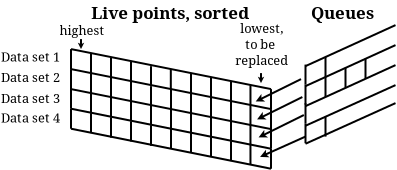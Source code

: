 <?xml version="1.0" encoding="UTF-8"?>
<dia:diagram xmlns:dia="http://www.lysator.liu.se/~alla/dia/">
  <dia:layer name="Background" visible="true" active="true">
    <dia:object type="Standard - Line" version="0" id="O0">
      <dia:attribute name="obj_pos">
        <dia:point val="0.5,1.5"/>
      </dia:attribute>
      <dia:attribute name="obj_bb">
        <dia:rectangle val="0.441,1.441;10.559,3.559"/>
      </dia:attribute>
      <dia:attribute name="conn_endpoints">
        <dia:point val="0.5,1.5"/>
        <dia:point val="10.5,3.5"/>
      </dia:attribute>
      <dia:attribute name="numcp">
        <dia:int val="1"/>
      </dia:attribute>
    </dia:object>
    <dia:object type="Standard - Line" version="0" id="O1">
      <dia:attribute name="obj_pos">
        <dia:point val="0.5,2.5"/>
      </dia:attribute>
      <dia:attribute name="obj_bb">
        <dia:rectangle val="0.441,2.441;10.559,4.559"/>
      </dia:attribute>
      <dia:attribute name="conn_endpoints">
        <dia:point val="0.5,2.5"/>
        <dia:point val="10.5,4.5"/>
      </dia:attribute>
      <dia:attribute name="numcp">
        <dia:int val="1"/>
      </dia:attribute>
    </dia:object>
    <dia:object type="Standard - Line" version="0" id="O2">
      <dia:attribute name="obj_pos">
        <dia:point val="0.5,1.5"/>
      </dia:attribute>
      <dia:attribute name="obj_bb">
        <dia:rectangle val="0.45,1.45;0.55,2.55"/>
      </dia:attribute>
      <dia:attribute name="conn_endpoints">
        <dia:point val="0.5,1.5"/>
        <dia:point val="0.5,2.5"/>
      </dia:attribute>
      <dia:attribute name="numcp">
        <dia:int val="2"/>
      </dia:attribute>
    </dia:object>
    <dia:object type="Standard - Line" version="0" id="O3">
      <dia:attribute name="obj_pos">
        <dia:point val="2.5,1.945"/>
      </dia:attribute>
      <dia:attribute name="obj_bb">
        <dia:rectangle val="2.45,1.895;2.55,2.995"/>
      </dia:attribute>
      <dia:attribute name="conn_endpoints">
        <dia:point val="2.5,1.945"/>
        <dia:point val="2.5,2.945"/>
      </dia:attribute>
      <dia:attribute name="numcp">
        <dia:int val="2"/>
      </dia:attribute>
    </dia:object>
    <dia:object type="Standard - Line" version="0" id="O4">
      <dia:attribute name="obj_pos">
        <dia:point val="5.491,2.5"/>
      </dia:attribute>
      <dia:attribute name="obj_bb">
        <dia:rectangle val="5.441,2.45;5.541,3.55"/>
      </dia:attribute>
      <dia:attribute name="conn_endpoints">
        <dia:point val="5.491,2.5"/>
        <dia:point val="5.491,3.5"/>
      </dia:attribute>
      <dia:attribute name="numcp">
        <dia:int val="2"/>
      </dia:attribute>
    </dia:object>
    <dia:object type="Standard - Line" version="0" id="O5">
      <dia:attribute name="obj_pos">
        <dia:point val="7.5,2.918"/>
      </dia:attribute>
      <dia:attribute name="obj_bb">
        <dia:rectangle val="7.45,2.868;7.55,3.968"/>
      </dia:attribute>
      <dia:attribute name="conn_endpoints">
        <dia:point val="7.5,2.918"/>
        <dia:point val="7.5,3.918"/>
      </dia:attribute>
      <dia:attribute name="numcp">
        <dia:int val="2"/>
      </dia:attribute>
    </dia:object>
    <dia:object type="Standard - Line" version="0" id="O6">
      <dia:attribute name="obj_pos">
        <dia:point val="10.5,3.5"/>
      </dia:attribute>
      <dia:attribute name="obj_bb">
        <dia:rectangle val="10.45,3.45;10.55,4.55"/>
      </dia:attribute>
      <dia:attribute name="conn_endpoints">
        <dia:point val="10.5,3.5"/>
        <dia:point val="10.5,4.5"/>
      </dia:attribute>
      <dia:attribute name="numcp">
        <dia:int val="2"/>
      </dia:attribute>
    </dia:object>
    <dia:object type="Standard - Line" version="0" id="O7">
      <dia:attribute name="obj_pos">
        <dia:point val="1.5,1.718"/>
      </dia:attribute>
      <dia:attribute name="obj_bb">
        <dia:rectangle val="1.45,1.668;1.55,2.768"/>
      </dia:attribute>
      <dia:attribute name="conn_endpoints">
        <dia:point val="1.5,1.718"/>
        <dia:point val="1.5,2.718"/>
      </dia:attribute>
      <dia:attribute name="numcp">
        <dia:int val="2"/>
      </dia:attribute>
    </dia:object>
    <dia:object type="Standard - Line" version="0" id="O8">
      <dia:attribute name="obj_pos">
        <dia:point val="3.5,2.136"/>
      </dia:attribute>
      <dia:attribute name="obj_bb">
        <dia:rectangle val="3.45,2.086;3.55,3.186"/>
      </dia:attribute>
      <dia:attribute name="conn_endpoints">
        <dia:point val="3.5,2.136"/>
        <dia:point val="3.5,3.136"/>
      </dia:attribute>
      <dia:attribute name="numcp">
        <dia:int val="2"/>
      </dia:attribute>
    </dia:object>
    <dia:object type="Standard - Line" version="0" id="O9">
      <dia:attribute name="obj_pos">
        <dia:point val="4.5,2.354"/>
      </dia:attribute>
      <dia:attribute name="obj_bb">
        <dia:rectangle val="4.45,2.304;4.55,3.404"/>
      </dia:attribute>
      <dia:attribute name="conn_endpoints">
        <dia:point val="4.5,2.354"/>
        <dia:point val="4.5,3.354"/>
      </dia:attribute>
      <dia:attribute name="numcp">
        <dia:int val="2"/>
      </dia:attribute>
    </dia:object>
    <dia:object type="Standard - Line" version="0" id="O10">
      <dia:attribute name="obj_pos">
        <dia:point val="6.5,2.7"/>
      </dia:attribute>
      <dia:attribute name="obj_bb">
        <dia:rectangle val="6.45,2.65;6.55,3.75"/>
      </dia:attribute>
      <dia:attribute name="conn_endpoints">
        <dia:point val="6.5,2.7"/>
        <dia:point val="6.5,3.7"/>
      </dia:attribute>
      <dia:attribute name="numcp">
        <dia:int val="2"/>
      </dia:attribute>
    </dia:object>
    <dia:object type="Standard - Line" version="0" id="O11">
      <dia:attribute name="obj_pos">
        <dia:point val="8.5,3.118"/>
      </dia:attribute>
      <dia:attribute name="obj_bb">
        <dia:rectangle val="8.45,3.068;8.55,4.168"/>
      </dia:attribute>
      <dia:attribute name="conn_endpoints">
        <dia:point val="8.5,3.118"/>
        <dia:point val="8.5,4.118"/>
      </dia:attribute>
      <dia:attribute name="numcp">
        <dia:int val="2"/>
      </dia:attribute>
    </dia:object>
    <dia:object type="Standard - Line" version="0" id="O12">
      <dia:attribute name="obj_pos">
        <dia:point val="9.473,3.309"/>
      </dia:attribute>
      <dia:attribute name="obj_bb">
        <dia:rectangle val="9.423,3.259;9.523,4.359"/>
      </dia:attribute>
      <dia:attribute name="conn_endpoints">
        <dia:point val="9.473,3.309"/>
        <dia:point val="9.473,4.309"/>
      </dia:attribute>
      <dia:attribute name="numcp">
        <dia:int val="2"/>
      </dia:attribute>
    </dia:object>
    <dia:object type="Standard - Text" version="1" id="O13">
      <dia:attribute name="obj_pos">
        <dia:point val="5.5,0"/>
      </dia:attribute>
      <dia:attribute name="obj_bb">
        <dia:rectangle val="1.099,-0.795;9.901,0.2"/>
      </dia:attribute>
      <dia:attribute name="text">
        <dia:composite type="text">
          <dia:attribute name="string">
            <dia:string>#Live points, sorted#</dia:string>
          </dia:attribute>
          <dia:attribute name="font">
            <dia:font family="serif" style="80" name="Times-Bold"/>
          </dia:attribute>
          <dia:attribute name="height">
            <dia:real val="1.058"/>
          </dia:attribute>
          <dia:attribute name="pos">
            <dia:point val="5.5,0"/>
          </dia:attribute>
          <dia:attribute name="color">
            <dia:color val="#000000"/>
          </dia:attribute>
          <dia:attribute name="alignment">
            <dia:enum val="1"/>
          </dia:attribute>
        </dia:composite>
      </dia:attribute>
      <dia:attribute name="valign">
        <dia:enum val="3"/>
      </dia:attribute>
    </dia:object>
    <dia:object type="Standard - Line" version="0" id="O14">
      <dia:attribute name="obj_pos">
        <dia:point val="0.5,3.5"/>
      </dia:attribute>
      <dia:attribute name="obj_bb">
        <dia:rectangle val="0.441,3.441;10.559,5.559"/>
      </dia:attribute>
      <dia:attribute name="conn_endpoints">
        <dia:point val="0.5,3.5"/>
        <dia:point val="10.5,5.5"/>
      </dia:attribute>
      <dia:attribute name="numcp">
        <dia:int val="1"/>
      </dia:attribute>
    </dia:object>
    <dia:object type="Standard - Line" version="0" id="O15">
      <dia:attribute name="obj_pos">
        <dia:point val="0.5,2.5"/>
      </dia:attribute>
      <dia:attribute name="obj_bb">
        <dia:rectangle val="0.45,2.45;0.55,3.55"/>
      </dia:attribute>
      <dia:attribute name="conn_endpoints">
        <dia:point val="0.5,2.5"/>
        <dia:point val="0.5,3.5"/>
      </dia:attribute>
      <dia:attribute name="numcp">
        <dia:int val="2"/>
      </dia:attribute>
    </dia:object>
    <dia:object type="Standard - Line" version="0" id="O16">
      <dia:attribute name="obj_pos">
        <dia:point val="2.5,2.945"/>
      </dia:attribute>
      <dia:attribute name="obj_bb">
        <dia:rectangle val="2.45,2.895;2.55,3.995"/>
      </dia:attribute>
      <dia:attribute name="conn_endpoints">
        <dia:point val="2.5,2.945"/>
        <dia:point val="2.5,3.945"/>
      </dia:attribute>
      <dia:attribute name="numcp">
        <dia:int val="2"/>
      </dia:attribute>
    </dia:object>
    <dia:object type="Standard - Line" version="0" id="O17">
      <dia:attribute name="obj_pos">
        <dia:point val="5.5,3.5"/>
      </dia:attribute>
      <dia:attribute name="obj_bb">
        <dia:rectangle val="5.45,3.45;5.55,4.55"/>
      </dia:attribute>
      <dia:attribute name="conn_endpoints">
        <dia:point val="5.5,3.5"/>
        <dia:point val="5.5,4.5"/>
      </dia:attribute>
      <dia:attribute name="numcp">
        <dia:int val="2"/>
      </dia:attribute>
      <dia:connections>
        <dia:connection handle="0" to="O1" connection="0"/>
        <dia:connection handle="1" to="O14" connection="0"/>
      </dia:connections>
    </dia:object>
    <dia:object type="Standard - Line" version="0" id="O18">
      <dia:attribute name="obj_pos">
        <dia:point val="7.5,3.918"/>
      </dia:attribute>
      <dia:attribute name="obj_bb">
        <dia:rectangle val="7.45,3.868;7.55,4.968"/>
      </dia:attribute>
      <dia:attribute name="conn_endpoints">
        <dia:point val="7.5,3.918"/>
        <dia:point val="7.5,4.918"/>
      </dia:attribute>
      <dia:attribute name="numcp">
        <dia:int val="2"/>
      </dia:attribute>
    </dia:object>
    <dia:object type="Standard - Line" version="0" id="O19">
      <dia:attribute name="obj_pos">
        <dia:point val="10.5,4.5"/>
      </dia:attribute>
      <dia:attribute name="obj_bb">
        <dia:rectangle val="10.45,4.45;10.55,5.55"/>
      </dia:attribute>
      <dia:attribute name="conn_endpoints">
        <dia:point val="10.5,4.5"/>
        <dia:point val="10.5,5.5"/>
      </dia:attribute>
      <dia:attribute name="numcp">
        <dia:int val="2"/>
      </dia:attribute>
    </dia:object>
    <dia:object type="Standard - Line" version="0" id="O20">
      <dia:attribute name="obj_pos">
        <dia:point val="1.5,2.718"/>
      </dia:attribute>
      <dia:attribute name="obj_bb">
        <dia:rectangle val="1.45,2.668;1.55,3.768"/>
      </dia:attribute>
      <dia:attribute name="conn_endpoints">
        <dia:point val="1.5,2.718"/>
        <dia:point val="1.5,3.718"/>
      </dia:attribute>
      <dia:attribute name="numcp">
        <dia:int val="2"/>
      </dia:attribute>
    </dia:object>
    <dia:object type="Standard - Line" version="0" id="O21">
      <dia:attribute name="obj_pos">
        <dia:point val="3.5,3.136"/>
      </dia:attribute>
      <dia:attribute name="obj_bb">
        <dia:rectangle val="3.45,3.086;3.55,4.186"/>
      </dia:attribute>
      <dia:attribute name="conn_endpoints">
        <dia:point val="3.5,3.136"/>
        <dia:point val="3.5,4.136"/>
      </dia:attribute>
      <dia:attribute name="numcp">
        <dia:int val="2"/>
      </dia:attribute>
    </dia:object>
    <dia:object type="Standard - Line" version="0" id="O22">
      <dia:attribute name="obj_pos">
        <dia:point val="4.5,3.354"/>
      </dia:attribute>
      <dia:attribute name="obj_bb">
        <dia:rectangle val="4.45,3.304;4.55,4.404"/>
      </dia:attribute>
      <dia:attribute name="conn_endpoints">
        <dia:point val="4.5,3.354"/>
        <dia:point val="4.5,4.354"/>
      </dia:attribute>
      <dia:attribute name="numcp">
        <dia:int val="2"/>
      </dia:attribute>
    </dia:object>
    <dia:object type="Standard - Line" version="0" id="O23">
      <dia:attribute name="obj_pos">
        <dia:point val="6.5,3.7"/>
      </dia:attribute>
      <dia:attribute name="obj_bb">
        <dia:rectangle val="6.45,3.65;6.55,4.75"/>
      </dia:attribute>
      <dia:attribute name="conn_endpoints">
        <dia:point val="6.5,3.7"/>
        <dia:point val="6.5,4.7"/>
      </dia:attribute>
      <dia:attribute name="numcp">
        <dia:int val="2"/>
      </dia:attribute>
    </dia:object>
    <dia:object type="Standard - Line" version="0" id="O24">
      <dia:attribute name="obj_pos">
        <dia:point val="8.5,4.118"/>
      </dia:attribute>
      <dia:attribute name="obj_bb">
        <dia:rectangle val="8.45,4.068;8.55,5.168"/>
      </dia:attribute>
      <dia:attribute name="conn_endpoints">
        <dia:point val="8.5,4.118"/>
        <dia:point val="8.5,5.118"/>
      </dia:attribute>
      <dia:attribute name="numcp">
        <dia:int val="2"/>
      </dia:attribute>
    </dia:object>
    <dia:object type="Standard - Line" version="0" id="O25">
      <dia:attribute name="obj_pos">
        <dia:point val="9.473,4.309"/>
      </dia:attribute>
      <dia:attribute name="obj_bb">
        <dia:rectangle val="9.423,4.259;9.523,5.359"/>
      </dia:attribute>
      <dia:attribute name="conn_endpoints">
        <dia:point val="9.473,4.309"/>
        <dia:point val="9.473,5.309"/>
      </dia:attribute>
      <dia:attribute name="numcp">
        <dia:int val="2"/>
      </dia:attribute>
    </dia:object>
    <dia:object type="Standard - Line" version="0" id="O26">
      <dia:attribute name="obj_pos">
        <dia:point val="0.5,4.482"/>
      </dia:attribute>
      <dia:attribute name="obj_bb">
        <dia:rectangle val="0.441,4.423;10.559,6.541"/>
      </dia:attribute>
      <dia:attribute name="conn_endpoints">
        <dia:point val="0.5,4.482"/>
        <dia:point val="10.5,6.482"/>
      </dia:attribute>
      <dia:attribute name="numcp">
        <dia:int val="1"/>
      </dia:attribute>
    </dia:object>
    <dia:object type="Standard - Line" version="0" id="O27">
      <dia:attribute name="obj_pos">
        <dia:point val="0.5,3.482"/>
      </dia:attribute>
      <dia:attribute name="obj_bb">
        <dia:rectangle val="0.45,3.432;0.55,4.532"/>
      </dia:attribute>
      <dia:attribute name="conn_endpoints">
        <dia:point val="0.5,3.482"/>
        <dia:point val="0.5,4.482"/>
      </dia:attribute>
      <dia:attribute name="numcp">
        <dia:int val="2"/>
      </dia:attribute>
    </dia:object>
    <dia:object type="Standard - Line" version="0" id="O28">
      <dia:attribute name="obj_pos">
        <dia:point val="2.5,3.927"/>
      </dia:attribute>
      <dia:attribute name="obj_bb">
        <dia:rectangle val="2.45,3.877;2.55,4.977"/>
      </dia:attribute>
      <dia:attribute name="conn_endpoints">
        <dia:point val="2.5,3.927"/>
        <dia:point val="2.5,4.927"/>
      </dia:attribute>
      <dia:attribute name="numcp">
        <dia:int val="2"/>
      </dia:attribute>
    </dia:object>
    <dia:object type="Standard - Line" version="0" id="O29">
      <dia:attribute name="obj_pos">
        <dia:point val="5.5,4.482"/>
      </dia:attribute>
      <dia:attribute name="obj_bb">
        <dia:rectangle val="5.45,4.432;5.55,5.532"/>
      </dia:attribute>
      <dia:attribute name="conn_endpoints">
        <dia:point val="5.5,4.482"/>
        <dia:point val="5.5,5.482"/>
      </dia:attribute>
      <dia:attribute name="numcp">
        <dia:int val="2"/>
      </dia:attribute>
      <dia:connections>
        <dia:connection handle="1" to="O26" connection="0"/>
      </dia:connections>
    </dia:object>
    <dia:object type="Standard - Line" version="0" id="O30">
      <dia:attribute name="obj_pos">
        <dia:point val="7.5,4.9"/>
      </dia:attribute>
      <dia:attribute name="obj_bb">
        <dia:rectangle val="7.45,4.85;7.55,5.95"/>
      </dia:attribute>
      <dia:attribute name="conn_endpoints">
        <dia:point val="7.5,4.9"/>
        <dia:point val="7.5,5.9"/>
      </dia:attribute>
      <dia:attribute name="numcp">
        <dia:int val="2"/>
      </dia:attribute>
    </dia:object>
    <dia:object type="Standard - Line" version="0" id="O31">
      <dia:attribute name="obj_pos">
        <dia:point val="10.5,5.482"/>
      </dia:attribute>
      <dia:attribute name="obj_bb">
        <dia:rectangle val="10.45,5.432;10.55,6.532"/>
      </dia:attribute>
      <dia:attribute name="conn_endpoints">
        <dia:point val="10.5,5.482"/>
        <dia:point val="10.5,6.482"/>
      </dia:attribute>
      <dia:attribute name="numcp">
        <dia:int val="2"/>
      </dia:attribute>
    </dia:object>
    <dia:object type="Standard - Line" version="0" id="O32">
      <dia:attribute name="obj_pos">
        <dia:point val="1.5,3.7"/>
      </dia:attribute>
      <dia:attribute name="obj_bb">
        <dia:rectangle val="1.45,3.65;1.55,4.75"/>
      </dia:attribute>
      <dia:attribute name="conn_endpoints">
        <dia:point val="1.5,3.7"/>
        <dia:point val="1.5,4.7"/>
      </dia:attribute>
      <dia:attribute name="numcp">
        <dia:int val="2"/>
      </dia:attribute>
    </dia:object>
    <dia:object type="Standard - Line" version="0" id="O33">
      <dia:attribute name="obj_pos">
        <dia:point val="3.5,4.118"/>
      </dia:attribute>
      <dia:attribute name="obj_bb">
        <dia:rectangle val="3.45,4.068;3.55,5.168"/>
      </dia:attribute>
      <dia:attribute name="conn_endpoints">
        <dia:point val="3.5,4.118"/>
        <dia:point val="3.5,5.118"/>
      </dia:attribute>
      <dia:attribute name="numcp">
        <dia:int val="2"/>
      </dia:attribute>
    </dia:object>
    <dia:object type="Standard - Line" version="0" id="O34">
      <dia:attribute name="obj_pos">
        <dia:point val="4.5,4.336"/>
      </dia:attribute>
      <dia:attribute name="obj_bb">
        <dia:rectangle val="4.45,4.286;4.55,5.386"/>
      </dia:attribute>
      <dia:attribute name="conn_endpoints">
        <dia:point val="4.5,4.336"/>
        <dia:point val="4.5,5.336"/>
      </dia:attribute>
      <dia:attribute name="numcp">
        <dia:int val="2"/>
      </dia:attribute>
    </dia:object>
    <dia:object type="Standard - Line" version="0" id="O35">
      <dia:attribute name="obj_pos">
        <dia:point val="6.5,4.682"/>
      </dia:attribute>
      <dia:attribute name="obj_bb">
        <dia:rectangle val="6.45,4.632;6.55,5.732"/>
      </dia:attribute>
      <dia:attribute name="conn_endpoints">
        <dia:point val="6.5,4.682"/>
        <dia:point val="6.5,5.682"/>
      </dia:attribute>
      <dia:attribute name="numcp">
        <dia:int val="2"/>
      </dia:attribute>
    </dia:object>
    <dia:object type="Standard - Line" version="0" id="O36">
      <dia:attribute name="obj_pos">
        <dia:point val="8.5,5.1"/>
      </dia:attribute>
      <dia:attribute name="obj_bb">
        <dia:rectangle val="8.45,5.05;8.55,6.15"/>
      </dia:attribute>
      <dia:attribute name="conn_endpoints">
        <dia:point val="8.5,5.1"/>
        <dia:point val="8.5,6.1"/>
      </dia:attribute>
      <dia:attribute name="numcp">
        <dia:int val="2"/>
      </dia:attribute>
    </dia:object>
    <dia:object type="Standard - Line" version="0" id="O37">
      <dia:attribute name="obj_pos">
        <dia:point val="9.473,5.291"/>
      </dia:attribute>
      <dia:attribute name="obj_bb">
        <dia:rectangle val="9.423,5.241;9.523,6.341"/>
      </dia:attribute>
      <dia:attribute name="conn_endpoints">
        <dia:point val="9.473,5.291"/>
        <dia:point val="9.473,6.291"/>
      </dia:attribute>
      <dia:attribute name="numcp">
        <dia:int val="2"/>
      </dia:attribute>
    </dia:object>
    <dia:object type="Standard - Line" version="0" id="O38">
      <dia:attribute name="obj_pos">
        <dia:point val="0.5,5.482"/>
      </dia:attribute>
      <dia:attribute name="obj_bb">
        <dia:rectangle val="0.441,5.423;10.559,7.541"/>
      </dia:attribute>
      <dia:attribute name="conn_endpoints">
        <dia:point val="0.5,5.482"/>
        <dia:point val="10.5,7.482"/>
      </dia:attribute>
      <dia:attribute name="numcp">
        <dia:int val="1"/>
      </dia:attribute>
    </dia:object>
    <dia:object type="Standard - Line" version="0" id="O39">
      <dia:attribute name="obj_pos">
        <dia:point val="0.5,4.482"/>
      </dia:attribute>
      <dia:attribute name="obj_bb">
        <dia:rectangle val="0.45,4.432;0.55,5.532"/>
      </dia:attribute>
      <dia:attribute name="conn_endpoints">
        <dia:point val="0.5,4.482"/>
        <dia:point val="0.5,5.482"/>
      </dia:attribute>
      <dia:attribute name="numcp">
        <dia:int val="2"/>
      </dia:attribute>
    </dia:object>
    <dia:object type="Standard - Line" version="0" id="O40">
      <dia:attribute name="obj_pos">
        <dia:point val="2.5,4.927"/>
      </dia:attribute>
      <dia:attribute name="obj_bb">
        <dia:rectangle val="2.45,4.877;2.55,5.977"/>
      </dia:attribute>
      <dia:attribute name="conn_endpoints">
        <dia:point val="2.5,4.927"/>
        <dia:point val="2.5,5.927"/>
      </dia:attribute>
      <dia:attribute name="numcp">
        <dia:int val="2"/>
      </dia:attribute>
    </dia:object>
    <dia:object type="Standard - Line" version="0" id="O41">
      <dia:attribute name="obj_pos">
        <dia:point val="5.5,5.482"/>
      </dia:attribute>
      <dia:attribute name="obj_bb">
        <dia:rectangle val="5.45,5.432;5.55,6.532"/>
      </dia:attribute>
      <dia:attribute name="conn_endpoints">
        <dia:point val="5.5,5.482"/>
        <dia:point val="5.5,6.482"/>
      </dia:attribute>
      <dia:attribute name="numcp">
        <dia:int val="2"/>
      </dia:attribute>
      <dia:connections>
        <dia:connection handle="0" to="O26" connection="0"/>
        <dia:connection handle="1" to="O38" connection="0"/>
      </dia:connections>
    </dia:object>
    <dia:object type="Standard - Line" version="0" id="O42">
      <dia:attribute name="obj_pos">
        <dia:point val="7.5,5.9"/>
      </dia:attribute>
      <dia:attribute name="obj_bb">
        <dia:rectangle val="7.45,5.85;7.55,6.95"/>
      </dia:attribute>
      <dia:attribute name="conn_endpoints">
        <dia:point val="7.5,5.9"/>
        <dia:point val="7.5,6.9"/>
      </dia:attribute>
      <dia:attribute name="numcp">
        <dia:int val="2"/>
      </dia:attribute>
    </dia:object>
    <dia:object type="Standard - Line" version="0" id="O43">
      <dia:attribute name="obj_pos">
        <dia:point val="10.5,6.482"/>
      </dia:attribute>
      <dia:attribute name="obj_bb">
        <dia:rectangle val="10.45,6.432;10.55,7.532"/>
      </dia:attribute>
      <dia:attribute name="conn_endpoints">
        <dia:point val="10.5,6.482"/>
        <dia:point val="10.5,7.482"/>
      </dia:attribute>
      <dia:attribute name="numcp">
        <dia:int val="2"/>
      </dia:attribute>
    </dia:object>
    <dia:object type="Standard - Line" version="0" id="O44">
      <dia:attribute name="obj_pos">
        <dia:point val="1.5,4.7"/>
      </dia:attribute>
      <dia:attribute name="obj_bb">
        <dia:rectangle val="1.45,4.65;1.55,5.75"/>
      </dia:attribute>
      <dia:attribute name="conn_endpoints">
        <dia:point val="1.5,4.7"/>
        <dia:point val="1.5,5.7"/>
      </dia:attribute>
      <dia:attribute name="numcp">
        <dia:int val="2"/>
      </dia:attribute>
    </dia:object>
    <dia:object type="Standard - Line" version="0" id="O45">
      <dia:attribute name="obj_pos">
        <dia:point val="3.5,5.118"/>
      </dia:attribute>
      <dia:attribute name="obj_bb">
        <dia:rectangle val="3.45,5.068;3.55,6.168"/>
      </dia:attribute>
      <dia:attribute name="conn_endpoints">
        <dia:point val="3.5,5.118"/>
        <dia:point val="3.5,6.118"/>
      </dia:attribute>
      <dia:attribute name="numcp">
        <dia:int val="2"/>
      </dia:attribute>
    </dia:object>
    <dia:object type="Standard - Line" version="0" id="O46">
      <dia:attribute name="obj_pos">
        <dia:point val="4.5,5.336"/>
      </dia:attribute>
      <dia:attribute name="obj_bb">
        <dia:rectangle val="4.45,5.286;4.55,6.386"/>
      </dia:attribute>
      <dia:attribute name="conn_endpoints">
        <dia:point val="4.5,5.336"/>
        <dia:point val="4.5,6.336"/>
      </dia:attribute>
      <dia:attribute name="numcp">
        <dia:int val="2"/>
      </dia:attribute>
    </dia:object>
    <dia:object type="Standard - Line" version="0" id="O47">
      <dia:attribute name="obj_pos">
        <dia:point val="6.5,5.682"/>
      </dia:attribute>
      <dia:attribute name="obj_bb">
        <dia:rectangle val="6.45,5.632;6.55,6.732"/>
      </dia:attribute>
      <dia:attribute name="conn_endpoints">
        <dia:point val="6.5,5.682"/>
        <dia:point val="6.5,6.682"/>
      </dia:attribute>
      <dia:attribute name="numcp">
        <dia:int val="2"/>
      </dia:attribute>
    </dia:object>
    <dia:object type="Standard - Line" version="0" id="O48">
      <dia:attribute name="obj_pos">
        <dia:point val="8.5,6.1"/>
      </dia:attribute>
      <dia:attribute name="obj_bb">
        <dia:rectangle val="8.45,6.05;8.55,7.15"/>
      </dia:attribute>
      <dia:attribute name="conn_endpoints">
        <dia:point val="8.5,6.1"/>
        <dia:point val="8.5,7.1"/>
      </dia:attribute>
      <dia:attribute name="numcp">
        <dia:int val="2"/>
      </dia:attribute>
    </dia:object>
    <dia:object type="Standard - Line" version="0" id="O49">
      <dia:attribute name="obj_pos">
        <dia:point val="9.473,6.291"/>
      </dia:attribute>
      <dia:attribute name="obj_bb">
        <dia:rectangle val="9.423,6.241;9.523,7.341"/>
      </dia:attribute>
      <dia:attribute name="conn_endpoints">
        <dia:point val="9.473,6.291"/>
        <dia:point val="9.473,7.291"/>
      </dia:attribute>
      <dia:attribute name="numcp">
        <dia:int val="2"/>
      </dia:attribute>
    </dia:object>
    <dia:object type="Standard - Text" version="1" id="O50">
      <dia:attribute name="obj_pos">
        <dia:point val="-3,2.125"/>
      </dia:attribute>
      <dia:attribute name="obj_bb">
        <dia:rectangle val="-3,1.53;0.312,2.277"/>
      </dia:attribute>
      <dia:attribute name="text">
        <dia:composite type="text">
          <dia:attribute name="string">
            <dia:string>#Data set 1#</dia:string>
          </dia:attribute>
          <dia:attribute name="font">
            <dia:font family="serif" style="0" name="Times-Roman"/>
          </dia:attribute>
          <dia:attribute name="height">
            <dia:real val="0.8"/>
          </dia:attribute>
          <dia:attribute name="pos">
            <dia:point val="-3,2.125"/>
          </dia:attribute>
          <dia:attribute name="color">
            <dia:color val="#000000"/>
          </dia:attribute>
          <dia:attribute name="alignment">
            <dia:enum val="0"/>
          </dia:attribute>
        </dia:composite>
      </dia:attribute>
      <dia:attribute name="valign">
        <dia:enum val="3"/>
      </dia:attribute>
    </dia:object>
    <dia:object type="Standard - Text" version="1" id="O51">
      <dia:attribute name="obj_pos">
        <dia:point val="-3,3.15"/>
      </dia:attribute>
      <dia:attribute name="obj_bb">
        <dia:rectangle val="-3,2.555;0.312,3.303"/>
      </dia:attribute>
      <dia:attribute name="text">
        <dia:composite type="text">
          <dia:attribute name="string">
            <dia:string>#Data set 2#</dia:string>
          </dia:attribute>
          <dia:attribute name="font">
            <dia:font family="serif" style="0" name="Times-Roman"/>
          </dia:attribute>
          <dia:attribute name="height">
            <dia:real val="0.8"/>
          </dia:attribute>
          <dia:attribute name="pos">
            <dia:point val="-3,3.15"/>
          </dia:attribute>
          <dia:attribute name="color">
            <dia:color val="#000000"/>
          </dia:attribute>
          <dia:attribute name="alignment">
            <dia:enum val="0"/>
          </dia:attribute>
        </dia:composite>
      </dia:attribute>
      <dia:attribute name="valign">
        <dia:enum val="3"/>
      </dia:attribute>
    </dia:object>
    <dia:object type="Standard - Text" version="1" id="O52">
      <dia:attribute name="obj_pos">
        <dia:point val="-3,4.2"/>
      </dia:attribute>
      <dia:attribute name="obj_bb">
        <dia:rectangle val="-3,3.605;0.312,4.353"/>
      </dia:attribute>
      <dia:attribute name="text">
        <dia:composite type="text">
          <dia:attribute name="string">
            <dia:string>#Data set 3#</dia:string>
          </dia:attribute>
          <dia:attribute name="font">
            <dia:font family="serif" style="0" name="Times-Roman"/>
          </dia:attribute>
          <dia:attribute name="height">
            <dia:real val="0.8"/>
          </dia:attribute>
          <dia:attribute name="pos">
            <dia:point val="-3,4.2"/>
          </dia:attribute>
          <dia:attribute name="color">
            <dia:color val="#000000"/>
          </dia:attribute>
          <dia:attribute name="alignment">
            <dia:enum val="0"/>
          </dia:attribute>
        </dia:composite>
      </dia:attribute>
      <dia:attribute name="valign">
        <dia:enum val="3"/>
      </dia:attribute>
    </dia:object>
    <dia:object type="Standard - Text" version="1" id="O53">
      <dia:attribute name="obj_pos">
        <dia:point val="-3,5.175"/>
      </dia:attribute>
      <dia:attribute name="obj_bb">
        <dia:rectangle val="-3,4.58;0.312,5.327"/>
      </dia:attribute>
      <dia:attribute name="text">
        <dia:composite type="text">
          <dia:attribute name="string">
            <dia:string>#Data set 4#</dia:string>
          </dia:attribute>
          <dia:attribute name="font">
            <dia:font family="serif" style="0" name="Times-Roman"/>
          </dia:attribute>
          <dia:attribute name="height">
            <dia:real val="0.8"/>
          </dia:attribute>
          <dia:attribute name="pos">
            <dia:point val="-3,5.175"/>
          </dia:attribute>
          <dia:attribute name="color">
            <dia:color val="#000000"/>
          </dia:attribute>
          <dia:attribute name="alignment">
            <dia:enum val="0"/>
          </dia:attribute>
        </dia:composite>
      </dia:attribute>
      <dia:attribute name="valign">
        <dia:enum val="3"/>
      </dia:attribute>
    </dia:object>
    <dia:object type="Standard - Text" version="1" id="O54">
      <dia:attribute name="obj_pos">
        <dia:point val="-0.075,0.8"/>
      </dia:attribute>
      <dia:attribute name="obj_bb">
        <dia:rectangle val="-0.075,0.205;2.33,0.953"/>
      </dia:attribute>
      <dia:attribute name="text">
        <dia:composite type="text">
          <dia:attribute name="string">
            <dia:string>#highest#</dia:string>
          </dia:attribute>
          <dia:attribute name="font">
            <dia:font family="serif" style="0" name="Times-Roman"/>
          </dia:attribute>
          <dia:attribute name="height">
            <dia:real val="0.8"/>
          </dia:attribute>
          <dia:attribute name="pos">
            <dia:point val="-0.075,0.8"/>
          </dia:attribute>
          <dia:attribute name="color">
            <dia:color val="#000000"/>
          </dia:attribute>
          <dia:attribute name="alignment">
            <dia:enum val="0"/>
          </dia:attribute>
        </dia:composite>
      </dia:attribute>
      <dia:attribute name="valign">
        <dia:enum val="3"/>
      </dia:attribute>
    </dia:object>
    <dia:object type="Standard - Text" version="1" id="O55">
      <dia:attribute name="obj_pos">
        <dia:point val="10.036,0.694"/>
      </dia:attribute>
      <dia:attribute name="obj_bb">
        <dia:rectangle val="8.621,0.099;11.451,2.446"/>
      </dia:attribute>
      <dia:attribute name="text">
        <dia:composite type="text">
          <dia:attribute name="string">
            <dia:string>#lowest,
to be 
replaced#</dia:string>
          </dia:attribute>
          <dia:attribute name="font">
            <dia:font family="serif" style="0" name="Times-Roman"/>
          </dia:attribute>
          <dia:attribute name="height">
            <dia:real val="0.8"/>
          </dia:attribute>
          <dia:attribute name="pos">
            <dia:point val="10.036,0.694"/>
          </dia:attribute>
          <dia:attribute name="color">
            <dia:color val="#000000"/>
          </dia:attribute>
          <dia:attribute name="alignment">
            <dia:enum val="1"/>
          </dia:attribute>
        </dia:composite>
      </dia:attribute>
      <dia:attribute name="valign">
        <dia:enum val="3"/>
      </dia:attribute>
    </dia:object>
    <dia:object type="Standard - Line" version="0" id="O56">
      <dia:attribute name="obj_pos">
        <dia:point val="1,1"/>
      </dia:attribute>
      <dia:attribute name="obj_bb">
        <dia:rectangle val="0.838,0.95;1.162,1.612"/>
      </dia:attribute>
      <dia:attribute name="conn_endpoints">
        <dia:point val="1,1"/>
        <dia:point val="1,1.5"/>
      </dia:attribute>
      <dia:attribute name="numcp">
        <dia:int val="1"/>
      </dia:attribute>
      <dia:attribute name="end_arrow">
        <dia:enum val="22"/>
      </dia:attribute>
      <dia:attribute name="end_arrow_length">
        <dia:real val="0.1"/>
      </dia:attribute>
      <dia:attribute name="end_arrow_width">
        <dia:real val="0.1"/>
      </dia:attribute>
    </dia:object>
    <dia:object type="Standard - Line" version="0" id="O57">
      <dia:attribute name="obj_pos">
        <dia:point val="10,2.7"/>
      </dia:attribute>
      <dia:attribute name="obj_bb">
        <dia:rectangle val="9.838,2.65;10.162,3.312"/>
      </dia:attribute>
      <dia:attribute name="conn_endpoints">
        <dia:point val="10,2.7"/>
        <dia:point val="10,3.2"/>
      </dia:attribute>
      <dia:attribute name="numcp">
        <dia:int val="1"/>
      </dia:attribute>
      <dia:attribute name="end_arrow">
        <dia:enum val="22"/>
      </dia:attribute>
      <dia:attribute name="end_arrow_length">
        <dia:real val="0.1"/>
      </dia:attribute>
      <dia:attribute name="end_arrow_width">
        <dia:real val="0.1"/>
      </dia:attribute>
    </dia:object>
    <dia:object type="Standard - Line" version="0" id="O58">
      <dia:attribute name="obj_pos">
        <dia:point val="12.225,2.35"/>
      </dia:attribute>
      <dia:attribute name="obj_bb">
        <dia:rectangle val="12.159,0.234;16.791,2.416"/>
      </dia:attribute>
      <dia:attribute name="conn_endpoints">
        <dia:point val="12.225,2.35"/>
        <dia:point val="16.725,0.3"/>
      </dia:attribute>
      <dia:attribute name="numcp">
        <dia:int val="1"/>
      </dia:attribute>
    </dia:object>
    <dia:object type="Standard - Line" version="0" id="O59">
      <dia:attribute name="obj_pos">
        <dia:point val="12.225,3.35"/>
      </dia:attribute>
      <dia:attribute name="obj_bb">
        <dia:rectangle val="12.159,1.234;16.791,3.416"/>
      </dia:attribute>
      <dia:attribute name="conn_endpoints">
        <dia:point val="12.225,3.35"/>
        <dia:point val="16.725,1.3"/>
      </dia:attribute>
      <dia:attribute name="numcp">
        <dia:int val="1"/>
      </dia:attribute>
    </dia:object>
    <dia:object type="Standard - Line" version="0" id="O60">
      <dia:attribute name="obj_pos">
        <dia:point val="12.225,2.275"/>
      </dia:attribute>
      <dia:attribute name="obj_bb">
        <dia:rectangle val="12.175,2.225;12.275,3.325"/>
      </dia:attribute>
      <dia:attribute name="conn_endpoints">
        <dia:point val="12.225,2.275"/>
        <dia:point val="12.225,3.275"/>
      </dia:attribute>
      <dia:attribute name="numcp">
        <dia:int val="2"/>
      </dia:attribute>
    </dia:object>
    <dia:object type="Standard - Line" version="0" id="O61">
      <dia:attribute name="obj_pos">
        <dia:point val="13.225,1.893"/>
      </dia:attribute>
      <dia:attribute name="obj_bb">
        <dia:rectangle val="13.175,1.843;13.275,2.943"/>
      </dia:attribute>
      <dia:attribute name="conn_endpoints">
        <dia:point val="13.225,1.893"/>
        <dia:point val="13.225,2.893"/>
      </dia:attribute>
      <dia:attribute name="numcp">
        <dia:int val="2"/>
      </dia:attribute>
    </dia:object>
    <dia:object type="Standard - Line" version="0" id="O62">
      <dia:attribute name="obj_pos">
        <dia:point val="12.225,4.35"/>
      </dia:attribute>
      <dia:attribute name="obj_bb">
        <dia:rectangle val="12.159,2.234;16.791,4.416"/>
      </dia:attribute>
      <dia:attribute name="conn_endpoints">
        <dia:point val="12.225,4.35"/>
        <dia:point val="16.725,2.3"/>
      </dia:attribute>
      <dia:attribute name="numcp">
        <dia:int val="1"/>
      </dia:attribute>
    </dia:object>
    <dia:object type="Standard - Line" version="0" id="O63">
      <dia:attribute name="obj_pos">
        <dia:point val="12.225,3.275"/>
      </dia:attribute>
      <dia:attribute name="obj_bb">
        <dia:rectangle val="12.175,3.225;12.275,4.325"/>
      </dia:attribute>
      <dia:attribute name="conn_endpoints">
        <dia:point val="12.225,3.275"/>
        <dia:point val="12.225,4.275"/>
      </dia:attribute>
      <dia:attribute name="numcp">
        <dia:int val="2"/>
      </dia:attribute>
    </dia:object>
    <dia:object type="Standard - Line" version="0" id="O64">
      <dia:attribute name="obj_pos">
        <dia:point val="13.225,2.893"/>
      </dia:attribute>
      <dia:attribute name="obj_bb">
        <dia:rectangle val="13.175,2.843;13.275,3.943"/>
      </dia:attribute>
      <dia:attribute name="conn_endpoints">
        <dia:point val="13.225,2.893"/>
        <dia:point val="13.225,3.893"/>
      </dia:attribute>
      <dia:attribute name="numcp">
        <dia:int val="2"/>
      </dia:attribute>
    </dia:object>
    <dia:object type="Standard - Line" version="0" id="O65">
      <dia:attribute name="obj_pos">
        <dia:point val="12.225,5.332"/>
      </dia:attribute>
      <dia:attribute name="obj_bb">
        <dia:rectangle val="12.159,3.234;16.791,5.398"/>
      </dia:attribute>
      <dia:attribute name="conn_endpoints">
        <dia:point val="12.225,5.332"/>
        <dia:point val="16.725,3.3"/>
      </dia:attribute>
      <dia:attribute name="numcp">
        <dia:int val="1"/>
      </dia:attribute>
    </dia:object>
    <dia:object type="Standard - Line" version="0" id="O66">
      <dia:attribute name="obj_pos">
        <dia:point val="12.225,4.207"/>
      </dia:attribute>
      <dia:attribute name="obj_bb">
        <dia:rectangle val="12.175,4.157;12.275,5.257"/>
      </dia:attribute>
      <dia:attribute name="conn_endpoints">
        <dia:point val="12.225,4.207"/>
        <dia:point val="12.225,5.207"/>
      </dia:attribute>
      <dia:attribute name="numcp">
        <dia:int val="2"/>
      </dia:attribute>
    </dia:object>
    <dia:object type="Standard - Line" version="0" id="O67">
      <dia:attribute name="obj_pos">
        <dia:point val="14.225,2.425"/>
      </dia:attribute>
      <dia:attribute name="obj_bb">
        <dia:rectangle val="14.175,2.375;14.275,3.475"/>
      </dia:attribute>
      <dia:attribute name="conn_endpoints">
        <dia:point val="14.225,2.425"/>
        <dia:point val="14.225,3.425"/>
      </dia:attribute>
      <dia:attribute name="numcp">
        <dia:int val="2"/>
      </dia:attribute>
    </dia:object>
    <dia:object type="Standard - Line" version="0" id="O68">
      <dia:attribute name="obj_pos">
        <dia:point val="12.225,6.232"/>
      </dia:attribute>
      <dia:attribute name="obj_bb">
        <dia:rectangle val="12.159,4.134;16.791,6.298"/>
      </dia:attribute>
      <dia:attribute name="conn_endpoints">
        <dia:point val="12.225,6.232"/>
        <dia:point val="16.725,4.2"/>
      </dia:attribute>
      <dia:attribute name="numcp">
        <dia:int val="1"/>
      </dia:attribute>
    </dia:object>
    <dia:object type="Standard - Line" version="0" id="O69">
      <dia:attribute name="obj_pos">
        <dia:point val="12.225,5.207"/>
      </dia:attribute>
      <dia:attribute name="obj_bb">
        <dia:rectangle val="12.175,5.157;12.275,6.257"/>
      </dia:attribute>
      <dia:attribute name="conn_endpoints">
        <dia:point val="12.225,5.207"/>
        <dia:point val="12.225,6.207"/>
      </dia:attribute>
      <dia:attribute name="numcp">
        <dia:int val="2"/>
      </dia:attribute>
    </dia:object>
    <dia:object type="Standard - Line" version="0" id="O70">
      <dia:attribute name="obj_pos">
        <dia:point val="13.225,4.875"/>
      </dia:attribute>
      <dia:attribute name="obj_bb">
        <dia:rectangle val="13.175,4.825;13.275,5.925"/>
      </dia:attribute>
      <dia:attribute name="conn_endpoints">
        <dia:point val="13.225,4.875"/>
        <dia:point val="13.225,5.875"/>
      </dia:attribute>
      <dia:attribute name="numcp">
        <dia:int val="2"/>
      </dia:attribute>
    </dia:object>
    <dia:object type="Standard - Line" version="0" id="O71">
      <dia:attribute name="obj_pos">
        <dia:point val="15.225,1.975"/>
      </dia:attribute>
      <dia:attribute name="obj_bb">
        <dia:rectangle val="15.175,1.925;15.275,3.025"/>
      </dia:attribute>
      <dia:attribute name="conn_endpoints">
        <dia:point val="15.225,1.975"/>
        <dia:point val="15.225,2.975"/>
      </dia:attribute>
      <dia:attribute name="numcp">
        <dia:int val="2"/>
      </dia:attribute>
    </dia:object>
    <dia:object type="Standard - Text" version="1" id="O72">
      <dia:attribute name="obj_pos">
        <dia:point val="12.5,0"/>
      </dia:attribute>
      <dia:attribute name="obj_bb">
        <dia:rectangle val="12.5,-0.795;16.02,0.2"/>
      </dia:attribute>
      <dia:attribute name="text">
        <dia:composite type="text">
          <dia:attribute name="string">
            <dia:string>#Queues#</dia:string>
          </dia:attribute>
          <dia:attribute name="font">
            <dia:font family="serif" style="80" name="Times-Bold"/>
          </dia:attribute>
          <dia:attribute name="height">
            <dia:real val="1.058"/>
          </dia:attribute>
          <dia:attribute name="pos">
            <dia:point val="12.5,0"/>
          </dia:attribute>
          <dia:attribute name="color">
            <dia:color val="#000000"/>
          </dia:attribute>
          <dia:attribute name="alignment">
            <dia:enum val="0"/>
          </dia:attribute>
        </dia:composite>
      </dia:attribute>
      <dia:attribute name="valign">
        <dia:enum val="3"/>
      </dia:attribute>
    </dia:object>
    <dia:object type="Standard - Line" version="0" id="O73">
      <dia:attribute name="obj_pos">
        <dia:point val="12,3"/>
      </dia:attribute>
      <dia:attribute name="obj_bb">
        <dia:rectangle val="9.636,2.933;12.067,4.19"/>
      </dia:attribute>
      <dia:attribute name="conn_endpoints">
        <dia:point val="12,3"/>
        <dia:point val="9.736,4.119"/>
      </dia:attribute>
      <dia:attribute name="numcp">
        <dia:int val="1"/>
      </dia:attribute>
      <dia:attribute name="end_arrow">
        <dia:enum val="22"/>
      </dia:attribute>
      <dia:attribute name="end_arrow_length">
        <dia:real val="0.2"/>
      </dia:attribute>
      <dia:attribute name="end_arrow_width">
        <dia:real val="0.2"/>
      </dia:attribute>
    </dia:object>
    <dia:object type="Standard - Line" version="0" id="O74">
      <dia:attribute name="obj_pos">
        <dia:point val="12.068,3.896"/>
      </dia:attribute>
      <dia:attribute name="obj_bb">
        <dia:rectangle val="9.703,3.829;12.135,5.086"/>
      </dia:attribute>
      <dia:attribute name="conn_endpoints">
        <dia:point val="12.068,3.896"/>
        <dia:point val="9.804,5.015"/>
      </dia:attribute>
      <dia:attribute name="numcp">
        <dia:int val="1"/>
      </dia:attribute>
      <dia:attribute name="end_arrow">
        <dia:enum val="22"/>
      </dia:attribute>
      <dia:attribute name="end_arrow_length">
        <dia:real val="0.2"/>
      </dia:attribute>
      <dia:attribute name="end_arrow_width">
        <dia:real val="0.2"/>
      </dia:attribute>
    </dia:object>
    <dia:object type="Standard - Line" version="0" id="O75">
      <dia:attribute name="obj_pos">
        <dia:point val="12.143,4.796"/>
      </dia:attribute>
      <dia:attribute name="obj_bb">
        <dia:rectangle val="9.778,4.729;12.21,5.986"/>
      </dia:attribute>
      <dia:attribute name="conn_endpoints">
        <dia:point val="12.143,4.796"/>
        <dia:point val="9.879,5.915"/>
      </dia:attribute>
      <dia:attribute name="numcp">
        <dia:int val="1"/>
      </dia:attribute>
      <dia:attribute name="end_arrow">
        <dia:enum val="22"/>
      </dia:attribute>
      <dia:attribute name="end_arrow_length">
        <dia:real val="0.2"/>
      </dia:attribute>
      <dia:attribute name="end_arrow_width">
        <dia:real val="0.2"/>
      </dia:attribute>
    </dia:object>
    <dia:object type="Standard - Line" version="0" id="O76">
      <dia:attribute name="obj_pos">
        <dia:point val="12.225,5.873"/>
      </dia:attribute>
      <dia:attribute name="obj_bb">
        <dia:rectangle val="9.852,5.807;12.291,6.97"/>
      </dia:attribute>
      <dia:attribute name="conn_endpoints">
        <dia:point val="12.225,5.873"/>
        <dia:point val="9.954,6.89"/>
      </dia:attribute>
      <dia:attribute name="numcp">
        <dia:int val="1"/>
      </dia:attribute>
      <dia:attribute name="end_arrow">
        <dia:enum val="22"/>
      </dia:attribute>
      <dia:attribute name="end_arrow_length">
        <dia:real val="0.2"/>
      </dia:attribute>
      <dia:attribute name="end_arrow_width">
        <dia:real val="0.2"/>
      </dia:attribute>
      <dia:connections>
        <dia:connection handle="0" to="O69" connection="1"/>
      </dia:connections>
    </dia:object>
  </dia:layer>
</dia:diagram>
